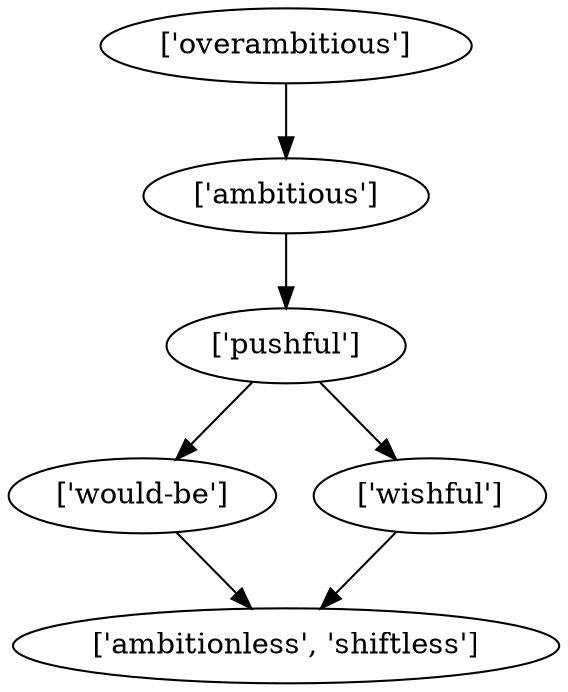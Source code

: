 strict digraph  {
	"['ambitious']" -> "['pushful']";
	"['pushful']" -> "['would-be']";
	"['pushful']" -> "['wishful']";
	"['would-be']" -> "['ambitionless', 'shiftless']";
	"['wishful']" -> "['ambitionless', 'shiftless']";
	"['overambitious']" -> "['ambitious']";
}

